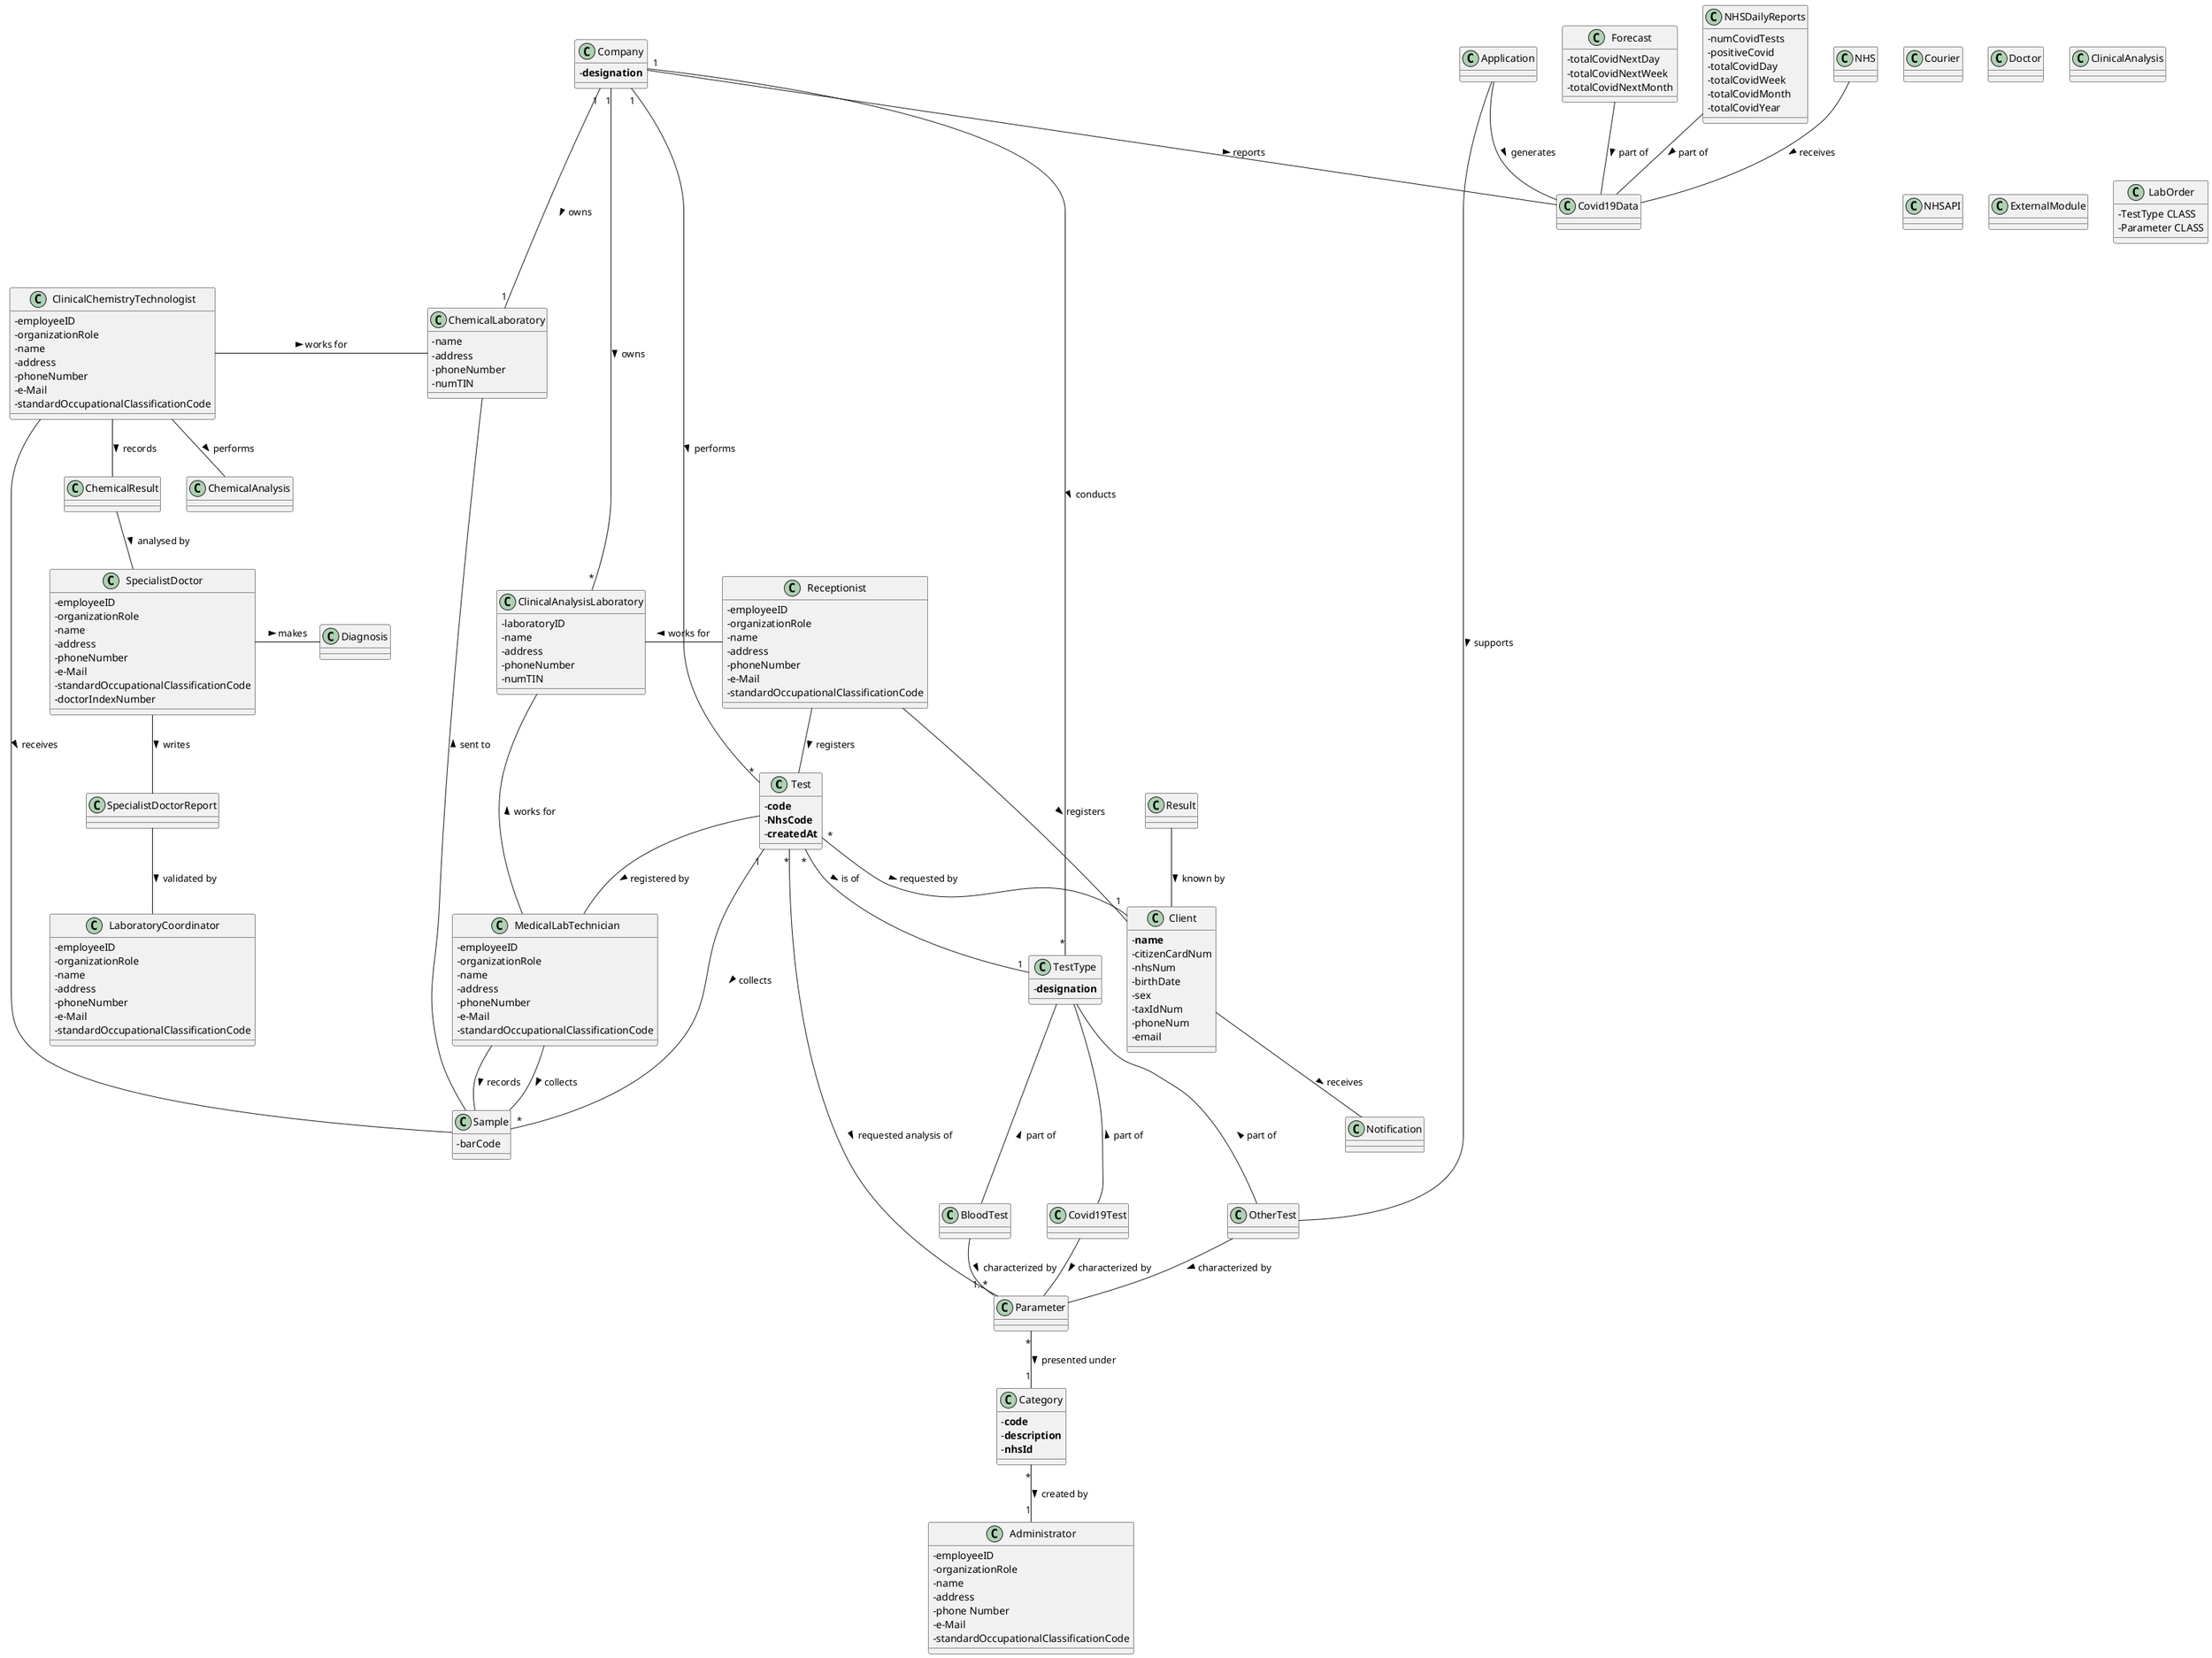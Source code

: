 @startuml

/'Adicionei Cliente <-> Resultado'/

skinparam classAttributeIconSize 0

class Test{
- **code**
- **NhsCode**
- **createdAt**

}

class Sample{
- barCode

}

class Result{}
class ChemicalResult{}
/'class ClinicalResult{}'/
class Diagnosis{}
class Parameter{}
class Notification{}
class Courier{}
class SpecialistDoctorReport{}
class Covid19Data{}
class Forecast{
- totalCovidNextDay
- totalCovidNextWeek
- totalCovidNextMonth
}

class NHSDailyReports{
- numCovidTests
- positiveCovid
- totalCovidDay
- totalCovidWeek
- totalCovidMonth
- totalCovidYear
}

class Client{
- **name**
- citizenCardNum
- nhsNum
- birthDate
- sex
- taxIdNum
- phoneNum
- email
}
class Administrator{
- employeeID
- organizationRole
- name
- address
- phone Number
- e-Mail
- standardOccupationalClassificationCode
}

class Doctor{}
class Receptionist{
- employeeID
- organizationRole
- name
- address
- phoneNumber
- e-Mail
- standardOccupationalClassificationCode
}

class MedicalLabTechnician{
- employeeID
- organizationRole
- name
- address
- phoneNumber
- e-Mail
- standardOccupationalClassificationCode
}

class ClinicalChemistryTechnologist{
- employeeID
- organizationRole
- name
- address
- phoneNumber
- e-Mail
- standardOccupationalClassificationCode
}

class SpecialistDoctor{
- employeeID
- organizationRole
- name
- address
- phoneNumber
- e-Mail
- standardOccupationalClassificationCode
- doctorIndexNumber
}

class LaboratoryCoordinator{
- employeeID
- organizationRole
- name
- address
- phoneNumber
- e-Mail
- standardOccupationalClassificationCode
}

class ClinicalAnalysisLaboratory{
- laboratoryID
- name
- address
- phoneNumber
- numTIN
}

class ChemicalLaboratory{
- name
- address
- phoneNumber
- numTIN
}

class Application{}
class ChemicalAnalysis{}
class ClinicalAnalysis{}
class TestType{
- **designation**
}
class Category{
- **code**
- **description**
- **nhsId**
}
class Covid19Test{
}
class BloodTest{

}

class OtherTest{
}

class Company{
- **designation**
}

class NHS{}
class NHSAPI{}
class ExternalModule{}

class LabOrder{
- TestType CLASS
- Parameter CLASS
}

/'LAYOUT PURPOSES'/
together {
class ChemicalLaboratory
class ClinicalAnalysisLaboratory
class ChemicalAnalysis
class Test
}

Company -[hidden]--> ChemicalLaboratory
Company -[hidden]--> ClinicalAnalysisLaboratory
ChemicalLaboratory -[hidden]--> ClinicalAnalysisLaboratory
MedicalLabTechnician -[hidden]up-|> ClinicalAnalysisLaboratory
/'Acrescentei a linha abaixo'/
Receptionist -[hidden]up-|> ClinicalAnalysisLaboratory
ClinicalChemistryTechnologist -[hidden]> ChemicalLaboratory
ClinicalChemistryTechnologist -[hidden]up-|> ChemicalLaboratory

Covid19Data -[hidden]down-|> Application




together {
class Client
class Test
}



together {
class Covid19Test
class BloodTest
class OtherTest
}

TestType -[hidden]--> BloodTest
TestType -[hidden]--> Covid19Test
TestType -[hidden]--> OtherTest





/' END OF LAYOUT PURPOSES '/


Company "1" -- "*" Test : performs >
Company "1" -- "*" TestType : conducts >
Company "1" -- "1" ChemicalLaboratory : owns >
Company "1" -- "*" ClinicalAnalysisLaboratory : owns >
Company -- Covid19Data : reports >
Parameter "*" -- "1" Category : presented under >
Category "*" -- "1" Administrator : created by >
Test "*" -- "1" Client : requested by >
/'Test -- Application : is known by >'/
Test "*" -- "1" TestType : is of >
Test "1" -- "*" Sample : collects >
Test "*" -- "1..*" Parameter : requested analysis of >
Test -- MedicalLabTechnician : registered by >
Receptionist -- Client : registers >
Receptionist -- Test : registers >
Receptionist - ClinicalAnalysisLaboratory : works for >
MedicalLabTechnician -- Sample : collects >
MedicalLabTechnician -- ClinicalAnalysisLaboratory : works for >
MedicalLabTechnician -- Sample : records >
/'Sample -- Application : is known >'/
Sample -- ChemicalLaboratory : sent to >
ClinicalChemistryTechnologist -- ChemicalLaboratory : works for >
ClinicalChemistryTechnologist -- Sample : receives >
ClinicalChemistryTechnologist -- ChemicalAnalysis : performs >
ClinicalChemistryTechnologist -- ChemicalResult : records >
/'LabOrder -- Doctor : prescribed by >'/
ChemicalResult -- SpecialistDoctor : analysed by >
SpecialistDoctor - Diagnosis : makes >
SpecialistDoctor -- SpecialistDoctorReport : writes >
/'SpecialistDoctorReport -- Client : delivered to >'/
/'SpecialistDoctorReport -- Application : known by >'/
SpecialistDoctorReport -- LaboratoryCoordinator : validated by >
/'ClinicalResult -- Application : known by >'/
/'ClinicalResult -- LaboratoryCoordinator : validated by >'/
Client -- Notification : receives >
Result -- Client : known by >
/'Result -- MedicalLabTechnician : known by >'/
/'Result -- ClinicalChemistryTechnologist : known by >'/
/'Result -- SpecialistDoctor : known by >'/
/'Result -- LaboratoryCoordinator : known by >'/
NHS -- Covid19Data : receives >
Application -- Covid19Data : generates >
NHSDailyReports -- Covid19Data : part of >
Forecast -- Covid19Data : part of >
Covid19Test -- TestType : part of >
Covid19Test -- Parameter : characterized by >
BloodTest -- TestType : part of >
BloodTest -- Parameter : characterized by >
Application -- OtherTest : supports >
OtherTest -- TestType : part of >
OtherTest -- Parameter : characterized by >
















@enduml